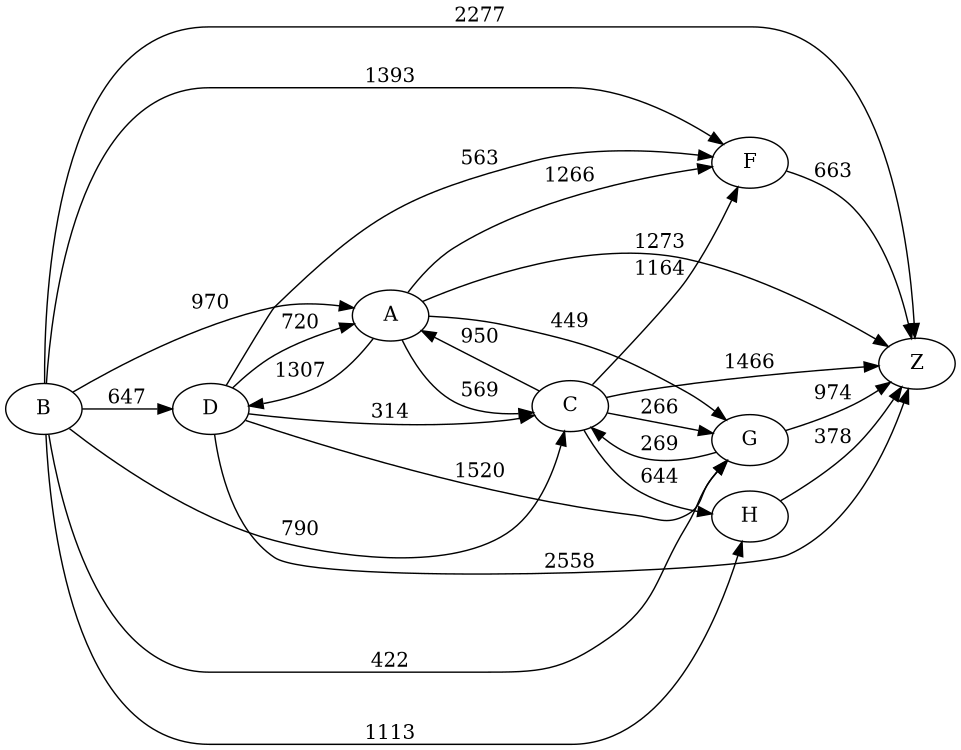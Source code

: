 digraph G {
	rankdir=LR size="8,5"
	B
	D
	B -> D [label=647]
	B
	Z
	B -> Z [label=2277]
	B
	A
	B -> A [label=970]
	B
	C
	B -> C [label=790]
	B
	G
	B -> G [label=422]
	B
	H
	B -> H [label=1113]
	B
	F
	B -> F [label=1393]
	D
	C
	D -> C [label=314]
	D
	F
	D -> F [label=563]
	D
	A
	D -> A [label=720]
	D
	Z
	D -> Z [label=2558]
	D
	G
	D -> G [label=1520]
	C
	Z
	C -> Z [label=1466]
	C
	G
	C -> G [label=266]
	C
	A
	C -> A [label=950]
	C
	H
	C -> H [label=644]
	C
	F
	C -> F [label=1164]
	A
	Z
	A -> Z [label=1273]
	A
	C
	A -> C [label=569]
	A
	G
	A -> G [label=449]
	A
	D
	A -> D [label=1307]
	A
	F
	A -> F [label=1266]
	G
	Z
	G -> Z [label=974]
	G
	C
	G -> C [label=269]
	F
	Z
	F -> Z [label=663]
	H
	Z
	H -> Z [label=378]
}
